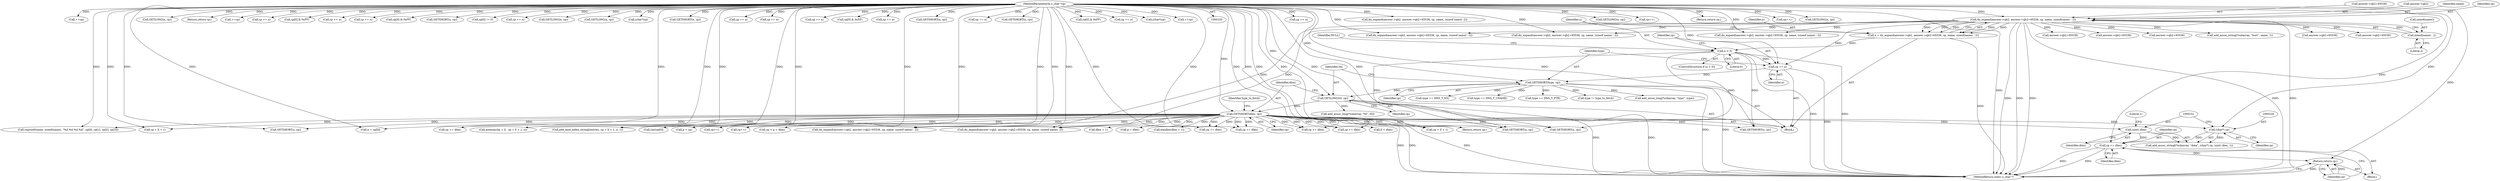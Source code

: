 digraph "1_php-src_2fefae47716d501aec41c1102f3fd4531f070b05_0@pointer" {
"1000234" [label="(Call,cp += dlen)"];
"1000230" [label="(Call,(uint) dlen)"];
"1000166" [label="(Call,GETSHORT(dlen, cp))"];
"1000163" [label="(Call,GETLONG(ttl, cp))"];
"1000160" [label="(Call,GETSHORT(type, cp))"];
"1000157" [label="(Call,cp += n)"];
"1000151" [label="(Call,n < 0)"];
"1000133" [label="(Call,n = dn_expand(answer->qb2, answer->qb2+65536, cp, name, sizeof(name) - 2))"];
"1000135" [label="(Call,dn_expand(answer->qb2, answer->qb2+65536, cp, name, sizeof(name) - 2))"];
"1000106" [label="(MethodParameterIn,u_char *cp)"];
"1000146" [label="(Call,sizeof(name) - 2)"];
"1000227" [label="(Call,(char*) cp)"];
"1000237" [label="(Return,return cp;)"];
"1000157" [label="(Call,cp += n)"];
"1000471" [label="(Call,cp + ll + 1)"];
"1000227" [label="(Call,(char*) cp)"];
"1001216" [label="(Return,return cp;)"];
"1000317" [label="(Call,type == DNS_T_PTR)"];
"1000385" [label="(Call,cp += n)"];
"1000133" [label="(Call,n = dn_expand(answer->qb2, answer->qb2+65536, cp, name, sizeof(name) - 2))"];
"1000165" [label="(Identifier,cp)"];
"1000174" [label="(Call,type != type_to_fetch)"];
"1000272" [label="(Call,cp += dlen)"];
"1000230" [label="(Call,(uint) dlen)"];
"1000555" [label="(Call,dn_expand(answer->qb2, answer->qb2+65536, cp, name, (sizeof name) -2))"];
"1000991" [label="(Call,dn_expand(answer->qb2, answer->qb2+65536, cp, name, (sizeof name) - 2))"];
"1000235" [label="(Identifier,cp)"];
"1000995" [label="(Call,answer->qb2+65536)"];
"1001173" [label="(Call,dn_expand(answer->qb2, answer->qb2+65536, cp, name, (sizeof name) - 2))"];
"1000469" [label="(Call,add_next_index_stringl(entries, cp + ll + 1, n, 1))"];
"1000602" [label="(Call,GETLONG(n, cp))"];
"1000872" [label="(Call,cp++)"];
"1000147" [label="(Call,sizeof(name))"];
"1000150" [label="(ControlStructure,if (n < 0))"];
"1000459" [label="(Call,memcpy(tp + ll , cp + ll + 1, n))"];
"1000139" [label="(Call,answer->qb2+65536)"];
"1000218" [label="(Call,add_assoc_long(*subarray, \"type\", type))"];
"1000190" [label="(Return,return cp;)"];
"1000223" [label="(Call,add_assoc_stringl(*subarray, \"data\", (char*) cp, (uint) dlen, 1))"];
"1000162" [label="(Identifier,cp)"];
"1000490" [label="(Call,cp += dlen)"];
"1000394" [label="(Call,cp++)"];
"1000232" [label="(Identifier,dlen)"];
"1000757" [label="(Call,(int)cp[0])"];
"1000160" [label="(Call,GETSHORT(type, cp))"];
"1000217" [label="(Block,)"];
"1000167" [label="(Identifier,dlen)"];
"1000618" [label="(Call,GETLONG(n, cp))"];
"1001144" [label="(Call,++cp)"];
"1000983" [label="(Call,cp < p + dlen)"];
"1001212" [label="(Call,cp += dlen)"];
"1000161" [label="(Identifier,type)"];
"1001030" [label="(Call,GETSHORT(n, cp))"];
"1000586" [label="(Call,GETLONG(n, cp))"];
"1000181" [label="(Return,return cp;)"];
"1001124" [label="(Call,++cp)"];
"1000164" [label="(Identifier,ttl)"];
"1000112" [label="(Block,)"];
"1000544" [label="(Call,cp += n)"];
"1000237" [label="(Return,return cp;)"];
"1000156" [label="(Identifier,NULL)"];
"1001113" [label="(Call,cp[0] & 0xFF)"];
"1000577" [label="(Call,cp += n)"];
"1001078" [label="(Call,cp += n)"];
"1000436" [label="(Call,ll < dlen)"];
"1001153" [label="(Call,cp[0] & 0xFF)"];
"1000236" [label="(Identifier,dlen)"];
"1000158" [label="(Identifier,cp)"];
"1000888" [label="(Call,GETSHORT(s, cp))"];
"1000801" [label="(Call,cp[0] != 0)"];
"1000153" [label="(Literal,0)"];
"1000351" [label="(Call,cp += n)"];
"1000594" [label="(Call,GETLONG(n, cp))"];
"1000149" [label="(Literal,2)"];
"1000249" [label="(Call,snprintf(name, sizeof(name), \"%d.%d.%d.%d\", cp[0], cp[1], cp[2], cp[3]))"];
"1000210" [label="(Call,add_assoc_long(*subarray, \"ttl\", ttl))"];
"1000428" [label="(Call,dlen + 1)"];
"1000610" [label="(Call,GETLONG(n, cp))"];
"1000134" [label="(Identifier,n)"];
"1000151" [label="(Call,n < 0)"];
"1000146" [label="(Call,sizeof(name) - 2)"];
"1000380" [label="(Call,(char*)cp)"];
"1001056" [label="(Call,dn_expand(answer->qb2, answer->qb2+65536, cp, name, (sizeof name) - 2))"];
"1001038" [label="(Call,GETSHORT(n, cp))"];
"1000374" [label="(Call,cp++)"];
"1000283" [label="(Call,GETSHORT(n, cp))"];
"1000229" [label="(Identifier,cp)"];
"1000526" [label="(Call,answer->qb2+65536)"];
"1000405" [label="(Call,cp += n)"];
"1000305" [label="(Call,type == DNS_T_NS)"];
"1001060" [label="(Call,answer->qb2+65536)"];
"1000198" [label="(Call,add_assoc_string(*subarray, \"host\", name, 1))"];
"1000163" [label="(Call,GETLONG(ttl, cp))"];
"1000159" [label="(Identifier,n)"];
"1000985" [label="(Call,p + dlen)"];
"1000152" [label="(Identifier,n)"];
"1000463" [label="(Call,cp + ll + 1)"];
"1000238" [label="(Identifier,cp)"];
"1001168" [label="(Call,cp += n)"];
"1000427" [label="(Call,emalloc(dlen + 1))"];
"1001095" [label="(Call,GETSHORT(n, cp))"];
"1000440" [label="(Call,n = cp[ll])"];
"1001195" [label="(Call,cp += n)"];
"1000829" [label="(Call,cp[0] & 0xFF)"];
"1000233" [label="(Literal,1)"];
"1000106" [label="(MethodParameterIn,u_char *cp)"];
"1001148" [label="(Call,cp += n)"];
"1000763" [label="(Call,cp++)"];
"1000166" [label="(Call,GETSHORT(dlen, cp))"];
"1001103" [label="(Call,GETSHORT(n, cp))"];
"1000136" [label="(Call,answer->qb2)"];
"1000333" [label="(Call,answer->qb2+65536)"];
"1000329" [label="(Call,dn_expand(answer->qb2, answer->qb2+65536, cp, name, (sizeof name) - 2))"];
"1000172" [label="(Identifier,type_to_fetch)"];
"1000145" [label="(Identifier,name)"];
"1001013" [label="(Call,cp += n)"];
"1001046" [label="(Call,GETSHORT(n, cp))"];
"1000178" [label="(Call,cp += dlen)"];
"1000522" [label="(Call,dn_expand(answer->qb2, answer->qb2+65536, cp, name, (sizeof name) -2))"];
"1000745" [label="(Call,p = cp)"];
"1000144" [label="(Identifier,cp)"];
"1001218" [label="(MethodReturn,static u_char *)"];
"1000234" [label="(Call,cp += dlen)"];
"1000187" [label="(Call,cp += dlen)"];
"1001133" [label="(Call,cp[0] & 0xFF)"];
"1000293" [label="(Call,type == DNS_T_CNAME)"];
"1000135" [label="(Call,dn_expand(answer->qb2, answer->qb2+65536, cp, name, sizeof(name) - 2))"];
"1001177" [label="(Call,answer->qb2+65536)"];
"1000168" [label="(Identifier,cp)"];
"1001128" [label="(Call,cp += n)"];
"1000400" [label="(Call,(char*)cp)"];
"1001164" [label="(Call,++cp)"];
"1000643" [label="(Call,GETSHORT(s, cp))"];
"1000234" -> "1000217"  [label="AST: "];
"1000234" -> "1000236"  [label="CFG: "];
"1000235" -> "1000234"  [label="AST: "];
"1000236" -> "1000234"  [label="AST: "];
"1000238" -> "1000234"  [label="CFG: "];
"1000234" -> "1001218"  [label="DDG: "];
"1000234" -> "1001218"  [label="DDG: "];
"1000230" -> "1000234"  [label="DDG: "];
"1000227" -> "1000234"  [label="DDG: "];
"1000106" -> "1000234"  [label="DDG: "];
"1000234" -> "1000237"  [label="DDG: "];
"1000230" -> "1000223"  [label="AST: "];
"1000230" -> "1000232"  [label="CFG: "];
"1000231" -> "1000230"  [label="AST: "];
"1000232" -> "1000230"  [label="AST: "];
"1000233" -> "1000230"  [label="CFG: "];
"1000230" -> "1000223"  [label="DDG: "];
"1000166" -> "1000230"  [label="DDG: "];
"1000166" -> "1000112"  [label="AST: "];
"1000166" -> "1000168"  [label="CFG: "];
"1000167" -> "1000166"  [label="AST: "];
"1000168" -> "1000166"  [label="AST: "];
"1000172" -> "1000166"  [label="CFG: "];
"1000166" -> "1001218"  [label="DDG: "];
"1000166" -> "1001218"  [label="DDG: "];
"1000166" -> "1001218"  [label="DDG: "];
"1000163" -> "1000166"  [label="DDG: "];
"1000106" -> "1000166"  [label="DDG: "];
"1000166" -> "1000178"  [label="DDG: "];
"1000166" -> "1000178"  [label="DDG: "];
"1000166" -> "1000187"  [label="DDG: "];
"1000166" -> "1000187"  [label="DDG: "];
"1000166" -> "1000227"  [label="DDG: "];
"1000166" -> "1000249"  [label="DDG: "];
"1000166" -> "1000272"  [label="DDG: "];
"1000166" -> "1000272"  [label="DDG: "];
"1000166" -> "1000283"  [label="DDG: "];
"1000166" -> "1000329"  [label="DDG: "];
"1000166" -> "1000374"  [label="DDG: "];
"1000166" -> "1000427"  [label="DDG: "];
"1000166" -> "1000428"  [label="DDG: "];
"1000166" -> "1000436"  [label="DDG: "];
"1000166" -> "1000440"  [label="DDG: "];
"1000166" -> "1000459"  [label="DDG: "];
"1000166" -> "1000463"  [label="DDG: "];
"1000166" -> "1000469"  [label="DDG: "];
"1000166" -> "1000471"  [label="DDG: "];
"1000166" -> "1000490"  [label="DDG: "];
"1000166" -> "1000522"  [label="DDG: "];
"1000166" -> "1000643"  [label="DDG: "];
"1000166" -> "1000745"  [label="DDG: "];
"1000166" -> "1000757"  [label="DDG: "];
"1000166" -> "1000763"  [label="DDG: "];
"1000166" -> "1000983"  [label="DDG: "];
"1000166" -> "1000985"  [label="DDG: "];
"1000166" -> "1001030"  [label="DDG: "];
"1000166" -> "1001095"  [label="DDG: "];
"1000166" -> "1001212"  [label="DDG: "];
"1000166" -> "1001212"  [label="DDG: "];
"1000166" -> "1001216"  [label="DDG: "];
"1000163" -> "1000112"  [label="AST: "];
"1000163" -> "1000165"  [label="CFG: "];
"1000164" -> "1000163"  [label="AST: "];
"1000165" -> "1000163"  [label="AST: "];
"1000167" -> "1000163"  [label="CFG: "];
"1000163" -> "1001218"  [label="DDG: "];
"1000163" -> "1001218"  [label="DDG: "];
"1000160" -> "1000163"  [label="DDG: "];
"1000106" -> "1000163"  [label="DDG: "];
"1000163" -> "1000210"  [label="DDG: "];
"1000160" -> "1000112"  [label="AST: "];
"1000160" -> "1000162"  [label="CFG: "];
"1000161" -> "1000160"  [label="AST: "];
"1000162" -> "1000160"  [label="AST: "];
"1000164" -> "1000160"  [label="CFG: "];
"1000160" -> "1001218"  [label="DDG: "];
"1000160" -> "1001218"  [label="DDG: "];
"1000157" -> "1000160"  [label="DDG: "];
"1000106" -> "1000160"  [label="DDG: "];
"1000160" -> "1000174"  [label="DDG: "];
"1000160" -> "1000218"  [label="DDG: "];
"1000160" -> "1000293"  [label="DDG: "];
"1000160" -> "1000305"  [label="DDG: "];
"1000160" -> "1000317"  [label="DDG: "];
"1000157" -> "1000112"  [label="AST: "];
"1000157" -> "1000159"  [label="CFG: "];
"1000158" -> "1000157"  [label="AST: "];
"1000159" -> "1000157"  [label="AST: "];
"1000161" -> "1000157"  [label="CFG: "];
"1000157" -> "1001218"  [label="DDG: "];
"1000151" -> "1000157"  [label="DDG: "];
"1000135" -> "1000157"  [label="DDG: "];
"1000106" -> "1000157"  [label="DDG: "];
"1000151" -> "1000150"  [label="AST: "];
"1000151" -> "1000153"  [label="CFG: "];
"1000152" -> "1000151"  [label="AST: "];
"1000153" -> "1000151"  [label="AST: "];
"1000156" -> "1000151"  [label="CFG: "];
"1000158" -> "1000151"  [label="CFG: "];
"1000151" -> "1001218"  [label="DDG: "];
"1000151" -> "1001218"  [label="DDG: "];
"1000133" -> "1000151"  [label="DDG: "];
"1000151" -> "1000283"  [label="DDG: "];
"1000151" -> "1001030"  [label="DDG: "];
"1000151" -> "1001095"  [label="DDG: "];
"1000133" -> "1000112"  [label="AST: "];
"1000133" -> "1000135"  [label="CFG: "];
"1000134" -> "1000133"  [label="AST: "];
"1000135" -> "1000133"  [label="AST: "];
"1000152" -> "1000133"  [label="CFG: "];
"1000133" -> "1001218"  [label="DDG: "];
"1000135" -> "1000133"  [label="DDG: "];
"1000135" -> "1000133"  [label="DDG: "];
"1000135" -> "1000133"  [label="DDG: "];
"1000135" -> "1000133"  [label="DDG: "];
"1000135" -> "1000133"  [label="DDG: "];
"1000135" -> "1000146"  [label="CFG: "];
"1000136" -> "1000135"  [label="AST: "];
"1000139" -> "1000135"  [label="AST: "];
"1000144" -> "1000135"  [label="AST: "];
"1000145" -> "1000135"  [label="AST: "];
"1000146" -> "1000135"  [label="AST: "];
"1000135" -> "1001218"  [label="DDG: "];
"1000135" -> "1001218"  [label="DDG: "];
"1000135" -> "1001218"  [label="DDG: "];
"1000135" -> "1001218"  [label="DDG: "];
"1000135" -> "1001218"  [label="DDG: "];
"1000106" -> "1000135"  [label="DDG: "];
"1000146" -> "1000135"  [label="DDG: "];
"1000135" -> "1000198"  [label="DDG: "];
"1000135" -> "1000329"  [label="DDG: "];
"1000135" -> "1000333"  [label="DDG: "];
"1000135" -> "1000522"  [label="DDG: "];
"1000135" -> "1000526"  [label="DDG: "];
"1000135" -> "1000991"  [label="DDG: "];
"1000135" -> "1000995"  [label="DDG: "];
"1000135" -> "1001056"  [label="DDG: "];
"1000135" -> "1001060"  [label="DDG: "];
"1000135" -> "1001173"  [label="DDG: "];
"1000135" -> "1001177"  [label="DDG: "];
"1000106" -> "1000105"  [label="AST: "];
"1000106" -> "1001218"  [label="DDG: "];
"1000106" -> "1000178"  [label="DDG: "];
"1000106" -> "1000181"  [label="DDG: "];
"1000106" -> "1000187"  [label="DDG: "];
"1000106" -> "1000190"  [label="DDG: "];
"1000106" -> "1000227"  [label="DDG: "];
"1000106" -> "1000237"  [label="DDG: "];
"1000106" -> "1000249"  [label="DDG: "];
"1000106" -> "1000272"  [label="DDG: "];
"1000106" -> "1000283"  [label="DDG: "];
"1000106" -> "1000329"  [label="DDG: "];
"1000106" -> "1000351"  [label="DDG: "];
"1000106" -> "1000374"  [label="DDG: "];
"1000106" -> "1000380"  [label="DDG: "];
"1000106" -> "1000385"  [label="DDG: "];
"1000106" -> "1000394"  [label="DDG: "];
"1000106" -> "1000400"  [label="DDG: "];
"1000106" -> "1000405"  [label="DDG: "];
"1000106" -> "1000440"  [label="DDG: "];
"1000106" -> "1000459"  [label="DDG: "];
"1000106" -> "1000463"  [label="DDG: "];
"1000106" -> "1000469"  [label="DDG: "];
"1000106" -> "1000471"  [label="DDG: "];
"1000106" -> "1000490"  [label="DDG: "];
"1000106" -> "1000522"  [label="DDG: "];
"1000106" -> "1000544"  [label="DDG: "];
"1000106" -> "1000555"  [label="DDG: "];
"1000106" -> "1000577"  [label="DDG: "];
"1000106" -> "1000586"  [label="DDG: "];
"1000106" -> "1000594"  [label="DDG: "];
"1000106" -> "1000602"  [label="DDG: "];
"1000106" -> "1000610"  [label="DDG: "];
"1000106" -> "1000618"  [label="DDG: "];
"1000106" -> "1000643"  [label="DDG: "];
"1000106" -> "1000745"  [label="DDG: "];
"1000106" -> "1000757"  [label="DDG: "];
"1000106" -> "1000763"  [label="DDG: "];
"1000106" -> "1000801"  [label="DDG: "];
"1000106" -> "1000829"  [label="DDG: "];
"1000106" -> "1000872"  [label="DDG: "];
"1000106" -> "1000888"  [label="DDG: "];
"1000106" -> "1000983"  [label="DDG: "];
"1000106" -> "1000991"  [label="DDG: "];
"1000106" -> "1001013"  [label="DDG: "];
"1000106" -> "1001030"  [label="DDG: "];
"1000106" -> "1001038"  [label="DDG: "];
"1000106" -> "1001046"  [label="DDG: "];
"1000106" -> "1001056"  [label="DDG: "];
"1000106" -> "1001078"  [label="DDG: "];
"1000106" -> "1001095"  [label="DDG: "];
"1000106" -> "1001103"  [label="DDG: "];
"1000106" -> "1001113"  [label="DDG: "];
"1000106" -> "1001124"  [label="DDG: "];
"1000106" -> "1001128"  [label="DDG: "];
"1000106" -> "1001133"  [label="DDG: "];
"1000106" -> "1001144"  [label="DDG: "];
"1000106" -> "1001148"  [label="DDG: "];
"1000106" -> "1001153"  [label="DDG: "];
"1000106" -> "1001164"  [label="DDG: "];
"1000106" -> "1001168"  [label="DDG: "];
"1000106" -> "1001173"  [label="DDG: "];
"1000106" -> "1001195"  [label="DDG: "];
"1000106" -> "1001212"  [label="DDG: "];
"1000106" -> "1001216"  [label="DDG: "];
"1000146" -> "1000149"  [label="CFG: "];
"1000147" -> "1000146"  [label="AST: "];
"1000149" -> "1000146"  [label="AST: "];
"1000227" -> "1000223"  [label="AST: "];
"1000227" -> "1000229"  [label="CFG: "];
"1000228" -> "1000227"  [label="AST: "];
"1000229" -> "1000227"  [label="AST: "];
"1000231" -> "1000227"  [label="CFG: "];
"1000227" -> "1000223"  [label="DDG: "];
"1000237" -> "1000217"  [label="AST: "];
"1000237" -> "1000238"  [label="CFG: "];
"1000238" -> "1000237"  [label="AST: "];
"1001218" -> "1000237"  [label="CFG: "];
"1000237" -> "1001218"  [label="DDG: "];
"1000238" -> "1000237"  [label="DDG: "];
}
